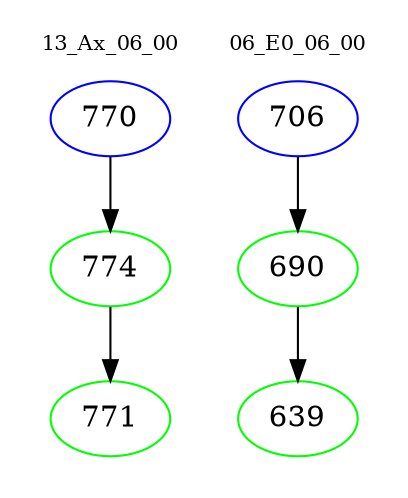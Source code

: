 digraph{
subgraph cluster_0 {
color = white
label = "13_Ax_06_00";
fontsize=10;
T0_770 [label="770", color="blue"]
T0_770 -> T0_774 [color="black"]
T0_774 [label="774", color="green"]
T0_774 -> T0_771 [color="black"]
T0_771 [label="771", color="green"]
}
subgraph cluster_1 {
color = white
label = "06_E0_06_00";
fontsize=10;
T1_706 [label="706", color="blue"]
T1_706 -> T1_690 [color="black"]
T1_690 [label="690", color="green"]
T1_690 -> T1_639 [color="black"]
T1_639 [label="639", color="green"]
}
}
